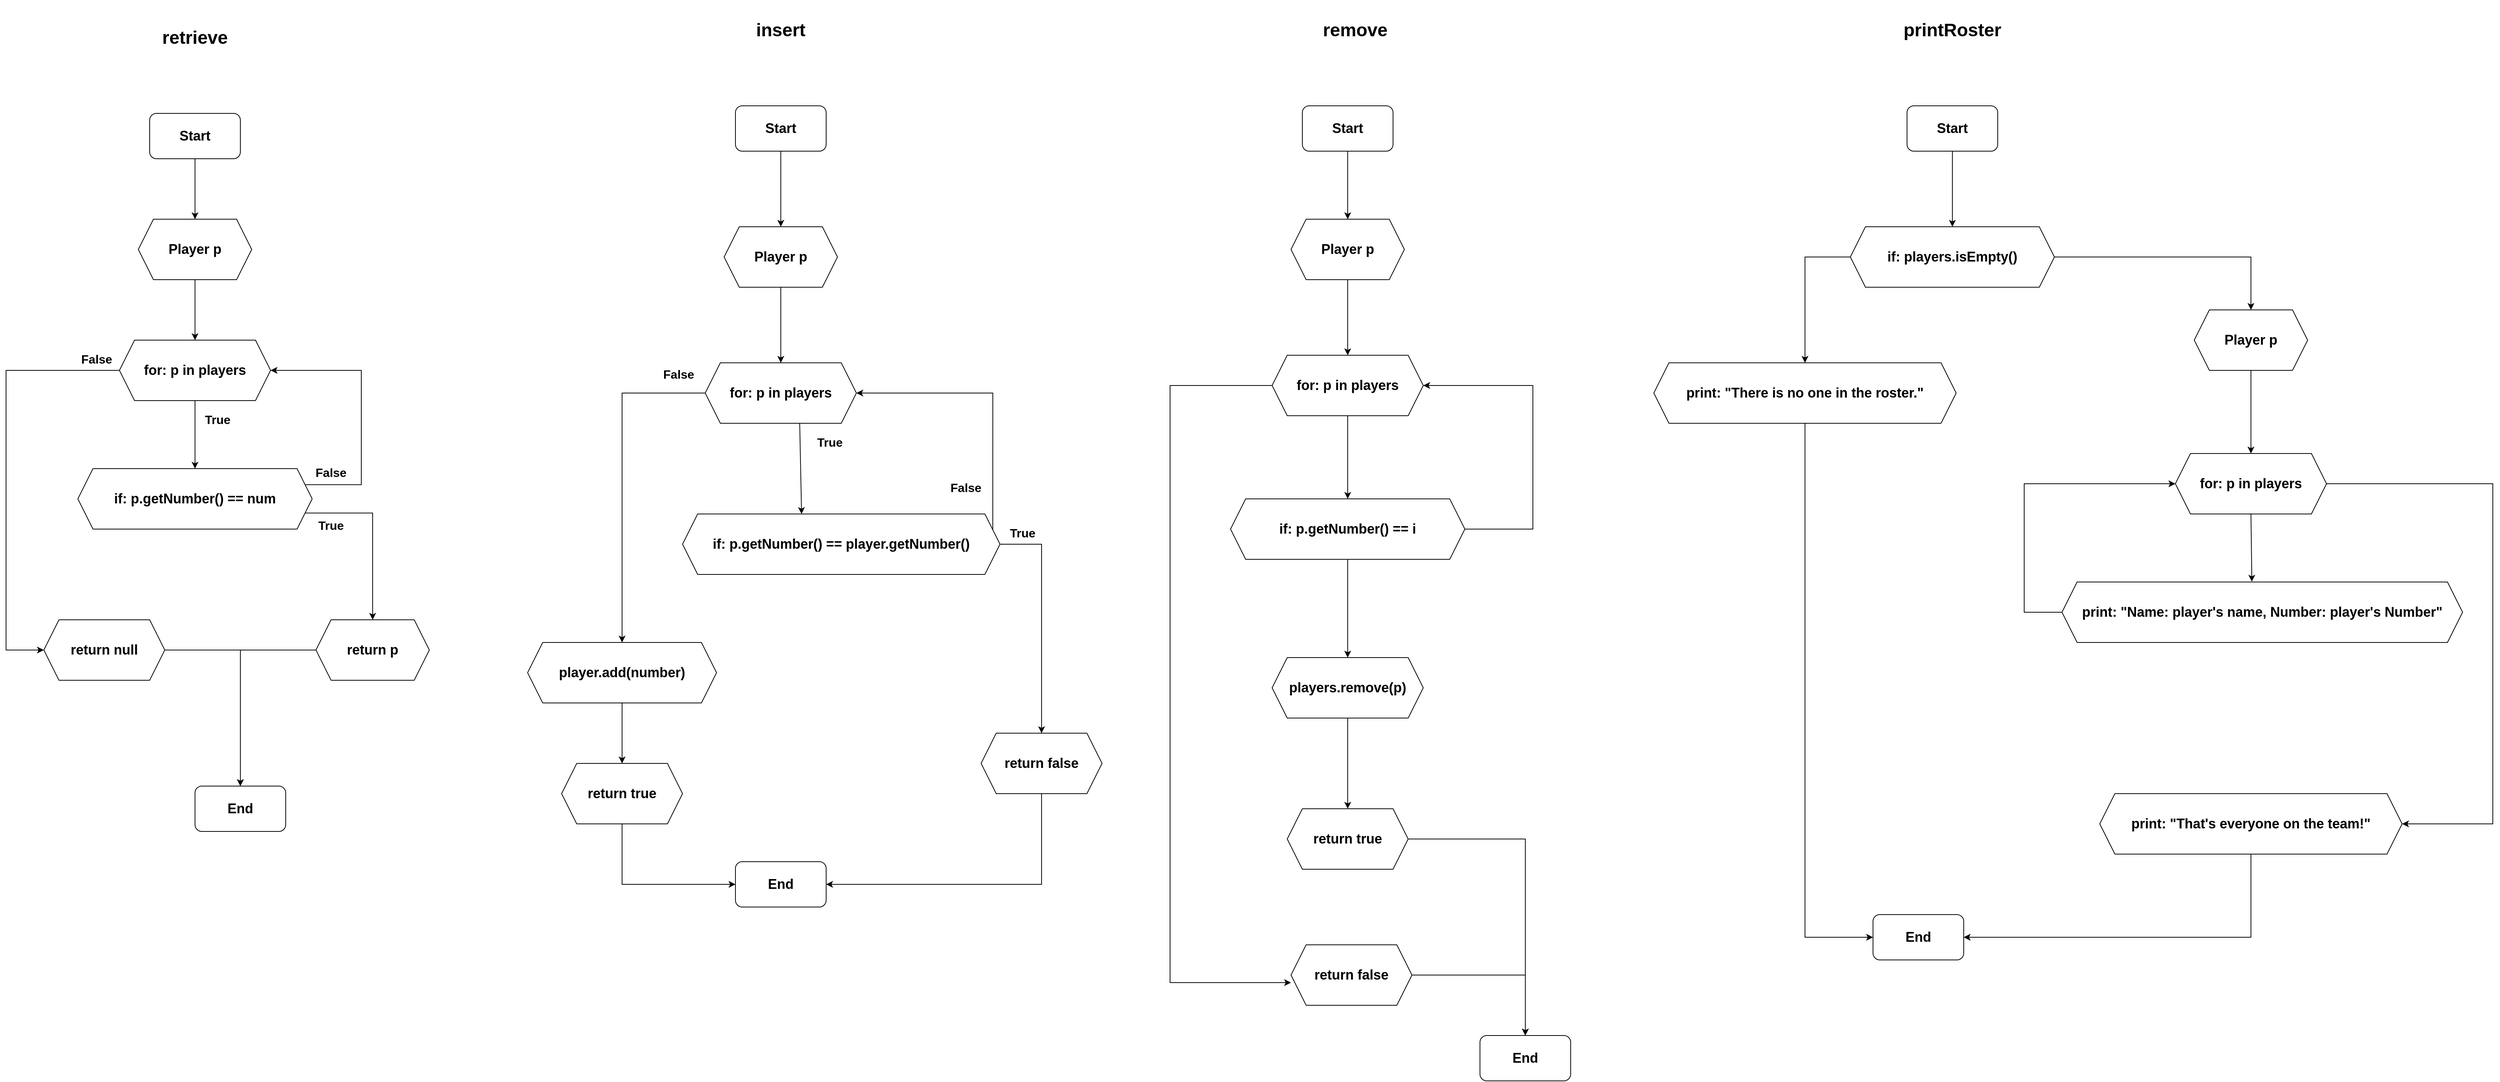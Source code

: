 <mxfile version="21.7.4" type="github">
  <diagram name="Page-1" id="ZJZ87vrSUxxcuNjcAp2-">
    <mxGraphModel dx="722" dy="1012" grid="1" gridSize="10" guides="1" tooltips="1" connect="1" arrows="1" fold="1" page="1" pageScale="1" pageWidth="4681" pageHeight="3300" math="0" shadow="0">
      <root>
        <mxCell id="0" />
        <mxCell id="1" parent="0" />
        <mxCell id="Dv2LgEM-CEuejBKIzicq-10" style="rounded=0;orthogonalLoop=1;jettySize=auto;html=1;exitX=0.5;exitY=1;exitDx=0;exitDy=0;" parent="1" source="Dv2LgEM-CEuejBKIzicq-1" target="Dv2LgEM-CEuejBKIzicq-4" edge="1">
          <mxGeometry relative="1" as="geometry" />
        </mxCell>
        <mxCell id="Dv2LgEM-CEuejBKIzicq-1" value="&lt;font style=&quot;font-size: 18px;&quot;&gt;&lt;b&gt;Start&lt;/b&gt;&lt;/font&gt;" style="rounded=1;whiteSpace=wrap;html=1;" parent="1" vertex="1">
          <mxGeometry x="260" y="210" width="120" height="60" as="geometry" />
        </mxCell>
        <mxCell id="Dv2LgEM-CEuejBKIzicq-2" value="&lt;font style=&quot;font-size: 24px;&quot;&gt;&lt;b&gt;retrieve&lt;/b&gt;&lt;/font&gt;" style="text;strokeColor=none;align=center;fillColor=none;html=1;verticalAlign=middle;whiteSpace=wrap;rounded=0;" parent="1" vertex="1">
          <mxGeometry x="245" y="70" width="150" height="80" as="geometry" />
        </mxCell>
        <mxCell id="Dv2LgEM-CEuejBKIzicq-3" value="&lt;span style=&quot;font-size: 18px;&quot;&gt;&lt;b&gt;End&lt;/b&gt;&lt;/span&gt;" style="rounded=1;whiteSpace=wrap;html=1;" parent="1" vertex="1">
          <mxGeometry x="320" y="1100" width="120" height="60" as="geometry" />
        </mxCell>
        <mxCell id="Dv2LgEM-CEuejBKIzicq-11" style="rounded=0;orthogonalLoop=1;jettySize=auto;html=1;exitX=0.5;exitY=1;exitDx=0;exitDy=0;" parent="1" source="Dv2LgEM-CEuejBKIzicq-4" target="Dv2LgEM-CEuejBKIzicq-5" edge="1">
          <mxGeometry relative="1" as="geometry" />
        </mxCell>
        <mxCell id="Dv2LgEM-CEuejBKIzicq-4" value="&lt;font style=&quot;font-size: 18px;&quot;&gt;&lt;b&gt;Player p&lt;/b&gt;&lt;/font&gt;" style="shape=hexagon;perimeter=hexagonPerimeter2;whiteSpace=wrap;html=1;fixedSize=1;" parent="1" vertex="1">
          <mxGeometry x="245" y="350" width="150" height="80" as="geometry" />
        </mxCell>
        <mxCell id="Dv2LgEM-CEuejBKIzicq-12" style="rounded=0;orthogonalLoop=1;jettySize=auto;html=1;exitX=0.5;exitY=1;exitDx=0;exitDy=0;edgeStyle=orthogonalEdgeStyle;" parent="1" source="Dv2LgEM-CEuejBKIzicq-5" target="Dv2LgEM-CEuejBKIzicq-6" edge="1">
          <mxGeometry relative="1" as="geometry" />
        </mxCell>
        <mxCell id="Dv2LgEM-CEuejBKIzicq-18" style="edgeStyle=orthogonalEdgeStyle;shape=connector;rounded=0;orthogonalLoop=1;jettySize=auto;html=1;exitX=0;exitY=0.5;exitDx=0;exitDy=0;entryX=0;entryY=0.5;entryDx=0;entryDy=0;labelBackgroundColor=default;strokeColor=default;fontFamily=Helvetica;fontSize=11;fontColor=default;endArrow=classic;" parent="1" source="Dv2LgEM-CEuejBKIzicq-5" target="Dv2LgEM-CEuejBKIzicq-9" edge="1">
          <mxGeometry relative="1" as="geometry">
            <Array as="points">
              <mxPoint x="70" y="550" />
              <mxPoint x="70" y="920" />
            </Array>
          </mxGeometry>
        </mxCell>
        <mxCell id="Dv2LgEM-CEuejBKIzicq-5" value="&lt;span style=&quot;font-size: 18px;&quot;&gt;&lt;b&gt;for: p in players&lt;/b&gt;&lt;/span&gt;" style="shape=hexagon;perimeter=hexagonPerimeter2;whiteSpace=wrap;html=1;fixedSize=1;" parent="1" vertex="1">
          <mxGeometry x="220" y="510" width="200" height="80" as="geometry" />
        </mxCell>
        <mxCell id="Dv2LgEM-CEuejBKIzicq-13" style="edgeStyle=orthogonalEdgeStyle;shape=connector;rounded=0;orthogonalLoop=1;jettySize=auto;html=1;exitX=1;exitY=0.75;exitDx=0;exitDy=0;entryX=0.5;entryY=0;entryDx=0;entryDy=0;labelBackgroundColor=default;strokeColor=default;fontFamily=Helvetica;fontSize=11;fontColor=default;endArrow=classic;" parent="1" source="Dv2LgEM-CEuejBKIzicq-6" target="Dv2LgEM-CEuejBKIzicq-8" edge="1">
          <mxGeometry relative="1" as="geometry" />
        </mxCell>
        <mxCell id="Dv2LgEM-CEuejBKIzicq-16" style="edgeStyle=orthogonalEdgeStyle;shape=connector;rounded=0;orthogonalLoop=1;jettySize=auto;html=1;exitX=1;exitY=0.25;exitDx=0;exitDy=0;entryX=1;entryY=0.5;entryDx=0;entryDy=0;labelBackgroundColor=default;strokeColor=default;fontFamily=Helvetica;fontSize=11;fontColor=default;endArrow=classic;" parent="1" source="Dv2LgEM-CEuejBKIzicq-6" target="Dv2LgEM-CEuejBKIzicq-5" edge="1">
          <mxGeometry relative="1" as="geometry">
            <Array as="points">
              <mxPoint x="540" y="701" />
              <mxPoint x="540" y="550" />
            </Array>
          </mxGeometry>
        </mxCell>
        <mxCell id="Dv2LgEM-CEuejBKIzicq-6" value="&lt;span style=&quot;font-size: 18px;&quot;&gt;&lt;b&gt;if: p.getNumber() == num&lt;/b&gt;&lt;/span&gt;" style="shape=hexagon;perimeter=hexagonPerimeter2;whiteSpace=wrap;html=1;fixedSize=1;" parent="1" vertex="1">
          <mxGeometry x="165" y="680" width="310" height="80" as="geometry" />
        </mxCell>
        <mxCell id="Dv2LgEM-CEuejBKIzicq-20" style="edgeStyle=orthogonalEdgeStyle;shape=connector;rounded=0;orthogonalLoop=1;jettySize=auto;html=1;exitX=0;exitY=0.5;exitDx=0;exitDy=0;entryX=0.5;entryY=0;entryDx=0;entryDy=0;labelBackgroundColor=default;strokeColor=default;fontFamily=Helvetica;fontSize=11;fontColor=default;endArrow=classic;" parent="1" source="Dv2LgEM-CEuejBKIzicq-8" target="Dv2LgEM-CEuejBKIzicq-3" edge="1">
          <mxGeometry relative="1" as="geometry" />
        </mxCell>
        <mxCell id="Dv2LgEM-CEuejBKIzicq-8" value="&lt;span style=&quot;font-size: 18px;&quot;&gt;&lt;b&gt;return p&lt;/b&gt;&lt;/span&gt;" style="shape=hexagon;perimeter=hexagonPerimeter2;whiteSpace=wrap;html=1;fixedSize=1;" parent="1" vertex="1">
          <mxGeometry x="480" y="880" width="150" height="80" as="geometry" />
        </mxCell>
        <mxCell id="Dv2LgEM-CEuejBKIzicq-19" style="edgeStyle=orthogonalEdgeStyle;shape=connector;rounded=0;orthogonalLoop=1;jettySize=auto;html=1;exitX=1;exitY=0.5;exitDx=0;exitDy=0;labelBackgroundColor=default;strokeColor=default;fontFamily=Helvetica;fontSize=11;fontColor=default;endArrow=classic;" parent="1" source="Dv2LgEM-CEuejBKIzicq-9" target="Dv2LgEM-CEuejBKIzicq-3" edge="1">
          <mxGeometry relative="1" as="geometry" />
        </mxCell>
        <mxCell id="Dv2LgEM-CEuejBKIzicq-9" value="&lt;span style=&quot;font-size: 18px;&quot;&gt;&lt;b&gt;return null&lt;/b&gt;&lt;/span&gt;" style="shape=hexagon;perimeter=hexagonPerimeter2;whiteSpace=wrap;html=1;fixedSize=1;" parent="1" vertex="1">
          <mxGeometry x="120" y="880" width="160" height="80" as="geometry" />
        </mxCell>
        <mxCell id="Dv2LgEM-CEuejBKIzicq-21" value="&lt;font size=&quot;1&quot; style=&quot;&quot;&gt;&lt;b style=&quot;font-size: 16px;&quot;&gt;True&lt;/b&gt;&lt;/font&gt;" style="text;strokeColor=none;align=center;fillColor=none;html=1;verticalAlign=middle;whiteSpace=wrap;rounded=0;fontSize=11;fontFamily=Helvetica;fontColor=default;" parent="1" vertex="1">
          <mxGeometry x="320" y="600" width="60" height="30" as="geometry" />
        </mxCell>
        <mxCell id="Dv2LgEM-CEuejBKIzicq-22" value="&lt;font size=&quot;1&quot; style=&quot;&quot;&gt;&lt;b style=&quot;font-size: 16px;&quot;&gt;True&lt;/b&gt;&lt;/font&gt;" style="text;strokeColor=none;align=center;fillColor=none;html=1;verticalAlign=middle;whiteSpace=wrap;rounded=0;fontSize=11;fontFamily=Helvetica;fontColor=default;" parent="1" vertex="1">
          <mxGeometry x="470" y="740" width="60" height="30" as="geometry" />
        </mxCell>
        <mxCell id="Dv2LgEM-CEuejBKIzicq-23" value="&lt;font style=&quot;font-size: 16px;&quot;&gt;&lt;b&gt;False&lt;/b&gt;&lt;/font&gt;" style="text;strokeColor=none;align=center;fillColor=none;html=1;verticalAlign=middle;whiteSpace=wrap;rounded=0;fontSize=11;fontFamily=Helvetica;fontColor=default;" parent="1" vertex="1">
          <mxGeometry x="470" y="670" width="60" height="30" as="geometry" />
        </mxCell>
        <mxCell id="Dv2LgEM-CEuejBKIzicq-24" value="&lt;font style=&quot;font-size: 16px;&quot;&gt;&lt;b&gt;False&lt;/b&gt;&lt;/font&gt;" style="text;strokeColor=none;align=center;fillColor=none;html=1;verticalAlign=middle;whiteSpace=wrap;rounded=0;fontSize=11;fontFamily=Helvetica;fontColor=default;" parent="1" vertex="1">
          <mxGeometry x="160" y="520" width="60" height="30" as="geometry" />
        </mxCell>
        <mxCell id="Dv2LgEM-CEuejBKIzicq-25" value="&lt;span style=&quot;font-size: 24px;&quot;&gt;&lt;b&gt;insert&lt;/b&gt;&lt;/span&gt;" style="text;strokeColor=none;align=center;fillColor=none;html=1;verticalAlign=middle;whiteSpace=wrap;rounded=0;" parent="1" vertex="1">
          <mxGeometry x="1020" y="60" width="150" height="80" as="geometry" />
        </mxCell>
        <mxCell id="Dv2LgEM-CEuejBKIzicq-48" style="edgeStyle=orthogonalEdgeStyle;shape=connector;rounded=0;orthogonalLoop=1;jettySize=auto;html=1;exitX=0.5;exitY=1;exitDx=0;exitDy=0;entryX=0.5;entryY=0;entryDx=0;entryDy=0;labelBackgroundColor=default;strokeColor=default;fontFamily=Helvetica;fontSize=11;fontColor=default;endArrow=classic;" parent="1" source="Dv2LgEM-CEuejBKIzicq-26" target="Dv2LgEM-CEuejBKIzicq-28" edge="1">
          <mxGeometry relative="1" as="geometry" />
        </mxCell>
        <mxCell id="Dv2LgEM-CEuejBKIzicq-26" value="&lt;font style=&quot;font-size: 18px;&quot;&gt;&lt;b&gt;Start&lt;/b&gt;&lt;/font&gt;" style="rounded=1;whiteSpace=wrap;html=1;" parent="1" vertex="1">
          <mxGeometry x="1035" y="200" width="120" height="60" as="geometry" />
        </mxCell>
        <mxCell id="Dv2LgEM-CEuejBKIzicq-27" value="&lt;span style=&quot;font-size: 18px;&quot;&gt;&lt;b&gt;End&lt;/b&gt;&lt;/span&gt;" style="rounded=1;whiteSpace=wrap;html=1;" parent="1" vertex="1">
          <mxGeometry x="1035" y="1200" width="120" height="60" as="geometry" />
        </mxCell>
        <mxCell id="Dv2LgEM-CEuejBKIzicq-49" style="edgeStyle=orthogonalEdgeStyle;shape=connector;rounded=0;orthogonalLoop=1;jettySize=auto;html=1;exitX=0.5;exitY=1;exitDx=0;exitDy=0;entryX=0.5;entryY=0;entryDx=0;entryDy=0;labelBackgroundColor=default;strokeColor=default;fontFamily=Helvetica;fontSize=11;fontColor=default;endArrow=classic;" parent="1" source="Dv2LgEM-CEuejBKIzicq-28" target="Dv2LgEM-CEuejBKIzicq-29" edge="1">
          <mxGeometry relative="1" as="geometry" />
        </mxCell>
        <mxCell id="Dv2LgEM-CEuejBKIzicq-28" value="&lt;font style=&quot;font-size: 18px;&quot;&gt;&lt;b&gt;Player p&lt;/b&gt;&lt;/font&gt;" style="shape=hexagon;perimeter=hexagonPerimeter2;whiteSpace=wrap;html=1;fixedSize=1;" parent="1" vertex="1">
          <mxGeometry x="1020" y="360" width="150" height="80" as="geometry" />
        </mxCell>
        <mxCell id="Dv2LgEM-CEuejBKIzicq-43" style="edgeStyle=orthogonalEdgeStyle;shape=connector;rounded=0;orthogonalLoop=1;jettySize=auto;html=1;exitX=0;exitY=0.5;exitDx=0;exitDy=0;entryX=0.5;entryY=0;entryDx=0;entryDy=0;labelBackgroundColor=default;strokeColor=default;fontFamily=Helvetica;fontSize=11;fontColor=default;endArrow=classic;" parent="1" source="Dv2LgEM-CEuejBKIzicq-29" target="Dv2LgEM-CEuejBKIzicq-41" edge="1">
          <mxGeometry relative="1" as="geometry" />
        </mxCell>
        <mxCell id="Dv2LgEM-CEuejBKIzicq-47" style="shape=connector;rounded=0;orthogonalLoop=1;jettySize=auto;html=1;exitX=0.625;exitY=1;exitDx=0;exitDy=0;labelBackgroundColor=default;strokeColor=default;fontFamily=Helvetica;fontSize=11;fontColor=default;endArrow=classic;entryX=0.375;entryY=0;entryDx=0;entryDy=0;" parent="1" source="Dv2LgEM-CEuejBKIzicq-29" target="Dv2LgEM-CEuejBKIzicq-30" edge="1">
          <mxGeometry relative="1" as="geometry" />
        </mxCell>
        <mxCell id="Dv2LgEM-CEuejBKIzicq-29" value="&lt;span style=&quot;font-size: 18px;&quot;&gt;&lt;b&gt;for: p in players&lt;/b&gt;&lt;/span&gt;" style="shape=hexagon;perimeter=hexagonPerimeter2;whiteSpace=wrap;html=1;fixedSize=1;" parent="1" vertex="1">
          <mxGeometry x="995" y="540" width="200" height="80" as="geometry" />
        </mxCell>
        <mxCell id="Dv2LgEM-CEuejBKIzicq-38" style="edgeStyle=orthogonalEdgeStyle;shape=connector;rounded=0;orthogonalLoop=1;jettySize=auto;html=1;exitX=1;exitY=0.25;exitDx=0;exitDy=0;entryX=1;entryY=0.5;entryDx=0;entryDy=0;labelBackgroundColor=default;strokeColor=default;fontFamily=Helvetica;fontSize=11;fontColor=default;endArrow=classic;" parent="1" source="Dv2LgEM-CEuejBKIzicq-30" target="Dv2LgEM-CEuejBKIzicq-29" edge="1">
          <mxGeometry relative="1" as="geometry" />
        </mxCell>
        <mxCell id="Dv2LgEM-CEuejBKIzicq-39" style="edgeStyle=orthogonalEdgeStyle;shape=connector;rounded=0;orthogonalLoop=1;jettySize=auto;html=1;exitX=1;exitY=0.5;exitDx=0;exitDy=0;labelBackgroundColor=default;strokeColor=default;fontFamily=Helvetica;fontSize=11;fontColor=default;endArrow=classic;" parent="1" source="Dv2LgEM-CEuejBKIzicq-30" target="Dv2LgEM-CEuejBKIzicq-31" edge="1">
          <mxGeometry relative="1" as="geometry" />
        </mxCell>
        <mxCell id="Dv2LgEM-CEuejBKIzicq-30" value="&lt;span style=&quot;font-size: 18px;&quot;&gt;&lt;b&gt;if: p.getNumber() == player.getNumber()&lt;/b&gt;&lt;/span&gt;" style="shape=hexagon;perimeter=hexagonPerimeter2;whiteSpace=wrap;html=1;fixedSize=1;" parent="1" vertex="1">
          <mxGeometry x="965" y="740" width="420" height="80" as="geometry" />
        </mxCell>
        <mxCell id="Dv2LgEM-CEuejBKIzicq-40" style="edgeStyle=orthogonalEdgeStyle;shape=connector;rounded=0;orthogonalLoop=1;jettySize=auto;html=1;exitX=0.5;exitY=1;exitDx=0;exitDy=0;entryX=1;entryY=0.5;entryDx=0;entryDy=0;labelBackgroundColor=default;strokeColor=default;fontFamily=Helvetica;fontSize=11;fontColor=default;endArrow=classic;" parent="1" source="Dv2LgEM-CEuejBKIzicq-31" target="Dv2LgEM-CEuejBKIzicq-27" edge="1">
          <mxGeometry relative="1" as="geometry" />
        </mxCell>
        <mxCell id="Dv2LgEM-CEuejBKIzicq-31" value="&lt;span style=&quot;font-size: 18px;&quot;&gt;&lt;b&gt;return false&lt;/b&gt;&lt;/span&gt;" style="shape=hexagon;perimeter=hexagonPerimeter2;whiteSpace=wrap;html=1;fixedSize=1;" parent="1" vertex="1">
          <mxGeometry x="1360" y="1030" width="160" height="80" as="geometry" />
        </mxCell>
        <mxCell id="Dv2LgEM-CEuejBKIzicq-44" style="edgeStyle=orthogonalEdgeStyle;shape=connector;rounded=0;orthogonalLoop=1;jettySize=auto;html=1;exitX=0.5;exitY=1;exitDx=0;exitDy=0;labelBackgroundColor=default;strokeColor=default;fontFamily=Helvetica;fontSize=11;fontColor=default;endArrow=classic;" parent="1" source="Dv2LgEM-CEuejBKIzicq-41" target="Dv2LgEM-CEuejBKIzicq-42" edge="1">
          <mxGeometry relative="1" as="geometry" />
        </mxCell>
        <mxCell id="Dv2LgEM-CEuejBKIzicq-41" value="&lt;span style=&quot;font-size: 18px;&quot;&gt;&lt;b&gt;player.add(number)&lt;/b&gt;&lt;/span&gt;" style="shape=hexagon;perimeter=hexagonPerimeter2;whiteSpace=wrap;html=1;fixedSize=1;" parent="1" vertex="1">
          <mxGeometry x="760" y="910" width="250" height="80" as="geometry" />
        </mxCell>
        <mxCell id="Dv2LgEM-CEuejBKIzicq-45" style="edgeStyle=orthogonalEdgeStyle;shape=connector;rounded=0;orthogonalLoop=1;jettySize=auto;html=1;exitX=0.5;exitY=1;exitDx=0;exitDy=0;entryX=0;entryY=0.5;entryDx=0;entryDy=0;labelBackgroundColor=default;strokeColor=default;fontFamily=Helvetica;fontSize=11;fontColor=default;endArrow=classic;" parent="1" source="Dv2LgEM-CEuejBKIzicq-42" target="Dv2LgEM-CEuejBKIzicq-27" edge="1">
          <mxGeometry relative="1" as="geometry" />
        </mxCell>
        <mxCell id="Dv2LgEM-CEuejBKIzicq-42" value="&lt;span style=&quot;font-size: 18px;&quot;&gt;&lt;b&gt;return true&lt;/b&gt;&lt;/span&gt;" style="shape=hexagon;perimeter=hexagonPerimeter2;whiteSpace=wrap;html=1;fixedSize=1;" parent="1" vertex="1">
          <mxGeometry x="805" y="1070" width="160" height="80" as="geometry" />
        </mxCell>
        <mxCell id="Dv2LgEM-CEuejBKIzicq-50" value="&lt;font style=&quot;font-size: 16px;&quot;&gt;&lt;b&gt;False&lt;/b&gt;&lt;/font&gt;" style="text;strokeColor=none;align=center;fillColor=none;html=1;verticalAlign=middle;whiteSpace=wrap;rounded=0;fontSize=11;fontFamily=Helvetica;fontColor=default;" parent="1" vertex="1">
          <mxGeometry x="1310" y="690" width="60" height="30" as="geometry" />
        </mxCell>
        <mxCell id="Dv2LgEM-CEuejBKIzicq-51" value="&lt;font style=&quot;font-size: 16px;&quot;&gt;&lt;b&gt;False&lt;/b&gt;&lt;/font&gt;" style="text;strokeColor=none;align=center;fillColor=none;html=1;verticalAlign=middle;whiteSpace=wrap;rounded=0;fontSize=11;fontFamily=Helvetica;fontColor=default;" parent="1" vertex="1">
          <mxGeometry x="930" y="540" width="60" height="30" as="geometry" />
        </mxCell>
        <mxCell id="Dv2LgEM-CEuejBKIzicq-52" value="&lt;font size=&quot;1&quot; style=&quot;&quot;&gt;&lt;b style=&quot;font-size: 16px;&quot;&gt;True&lt;/b&gt;&lt;/font&gt;" style="text;strokeColor=none;align=center;fillColor=none;html=1;verticalAlign=middle;whiteSpace=wrap;rounded=0;fontSize=11;fontFamily=Helvetica;fontColor=default;" parent="1" vertex="1">
          <mxGeometry x="1130" y="630" width="60" height="30" as="geometry" />
        </mxCell>
        <mxCell id="Dv2LgEM-CEuejBKIzicq-53" value="&lt;font size=&quot;1&quot; style=&quot;&quot;&gt;&lt;b style=&quot;font-size: 16px;&quot;&gt;True&lt;/b&gt;&lt;/font&gt;" style="text;strokeColor=none;align=center;fillColor=none;html=1;verticalAlign=middle;whiteSpace=wrap;rounded=0;fontSize=11;fontFamily=Helvetica;fontColor=default;" parent="1" vertex="1">
          <mxGeometry x="1385" y="750" width="60" height="30" as="geometry" />
        </mxCell>
        <mxCell id="AVZAoc2EcmSfYqdWSh-7-1" value="&lt;span style=&quot;font-size: 24px;&quot;&gt;&lt;b&gt;remove&lt;/b&gt;&lt;/span&gt;" style="text;strokeColor=none;align=center;fillColor=none;html=1;verticalAlign=middle;whiteSpace=wrap;rounded=0;" vertex="1" parent="1">
          <mxGeometry x="1780" y="60" width="150" height="80" as="geometry" />
        </mxCell>
        <mxCell id="AVZAoc2EcmSfYqdWSh-7-12" style="edgeStyle=none;shape=connector;rounded=0;orthogonalLoop=1;jettySize=auto;html=1;exitX=0.5;exitY=1;exitDx=0;exitDy=0;labelBackgroundColor=default;strokeColor=default;fontFamily=Helvetica;fontSize=11;fontColor=default;endArrow=classic;" edge="1" parent="1" source="AVZAoc2EcmSfYqdWSh-7-2" target="AVZAoc2EcmSfYqdWSh-7-3">
          <mxGeometry relative="1" as="geometry" />
        </mxCell>
        <mxCell id="AVZAoc2EcmSfYqdWSh-7-2" value="&lt;font style=&quot;font-size: 18px;&quot;&gt;&lt;b&gt;Start&lt;/b&gt;&lt;/font&gt;" style="rounded=1;whiteSpace=wrap;html=1;" vertex="1" parent="1">
          <mxGeometry x="1785" y="200" width="120" height="60" as="geometry" />
        </mxCell>
        <mxCell id="AVZAoc2EcmSfYqdWSh-7-11" style="edgeStyle=none;shape=connector;rounded=0;orthogonalLoop=1;jettySize=auto;html=1;exitX=0.5;exitY=1;exitDx=0;exitDy=0;labelBackgroundColor=default;strokeColor=default;fontFamily=Helvetica;fontSize=11;fontColor=default;endArrow=classic;" edge="1" parent="1" source="AVZAoc2EcmSfYqdWSh-7-3" target="AVZAoc2EcmSfYqdWSh-7-4">
          <mxGeometry relative="1" as="geometry" />
        </mxCell>
        <mxCell id="AVZAoc2EcmSfYqdWSh-7-3" value="&lt;font style=&quot;font-size: 18px;&quot;&gt;&lt;b&gt;Player p&lt;/b&gt;&lt;/font&gt;" style="shape=hexagon;perimeter=hexagonPerimeter2;whiteSpace=wrap;html=1;fixedSize=1;" vertex="1" parent="1">
          <mxGeometry x="1770" y="350" width="150" height="80" as="geometry" />
        </mxCell>
        <mxCell id="AVZAoc2EcmSfYqdWSh-7-10" style="edgeStyle=none;shape=connector;rounded=0;orthogonalLoop=1;jettySize=auto;html=1;exitX=0.5;exitY=1;exitDx=0;exitDy=0;entryX=0.5;entryY=0;entryDx=0;entryDy=0;labelBackgroundColor=default;strokeColor=default;fontFamily=Helvetica;fontSize=11;fontColor=default;endArrow=classic;" edge="1" parent="1" source="AVZAoc2EcmSfYqdWSh-7-4" target="AVZAoc2EcmSfYqdWSh-7-5">
          <mxGeometry relative="1" as="geometry" />
        </mxCell>
        <mxCell id="AVZAoc2EcmSfYqdWSh-7-17" style="edgeStyle=orthogonalEdgeStyle;shape=connector;rounded=0;orthogonalLoop=1;jettySize=auto;html=1;exitX=0;exitY=0.5;exitDx=0;exitDy=0;entryX=0;entryY=0.625;entryDx=0;entryDy=0;entryPerimeter=0;labelBackgroundColor=default;strokeColor=default;fontFamily=Helvetica;fontSize=11;fontColor=default;endArrow=classic;" edge="1" parent="1" source="AVZAoc2EcmSfYqdWSh-7-4" target="AVZAoc2EcmSfYqdWSh-7-16">
          <mxGeometry relative="1" as="geometry">
            <Array as="points">
              <mxPoint x="1610" y="570" />
              <mxPoint x="1610" y="1360" />
            </Array>
          </mxGeometry>
        </mxCell>
        <mxCell id="AVZAoc2EcmSfYqdWSh-7-4" value="&lt;span style=&quot;font-size: 18px;&quot;&gt;&lt;b&gt;for: p in players&lt;/b&gt;&lt;/span&gt;" style="shape=hexagon;perimeter=hexagonPerimeter2;whiteSpace=wrap;html=1;fixedSize=1;" vertex="1" parent="1">
          <mxGeometry x="1745" y="530" width="200" height="80" as="geometry" />
        </mxCell>
        <mxCell id="AVZAoc2EcmSfYqdWSh-7-7" style="rounded=0;orthogonalLoop=1;jettySize=auto;html=1;exitX=0.5;exitY=1;exitDx=0;exitDy=0;" edge="1" parent="1" source="AVZAoc2EcmSfYqdWSh-7-5" target="AVZAoc2EcmSfYqdWSh-7-6">
          <mxGeometry relative="1" as="geometry" />
        </mxCell>
        <mxCell id="AVZAoc2EcmSfYqdWSh-7-15" style="edgeStyle=orthogonalEdgeStyle;shape=connector;rounded=0;orthogonalLoop=1;jettySize=auto;html=1;exitX=1;exitY=0.5;exitDx=0;exitDy=0;entryX=1;entryY=0.5;entryDx=0;entryDy=0;labelBackgroundColor=default;strokeColor=default;fontFamily=Helvetica;fontSize=11;fontColor=default;endArrow=classic;" edge="1" parent="1" source="AVZAoc2EcmSfYqdWSh-7-5" target="AVZAoc2EcmSfYqdWSh-7-4">
          <mxGeometry relative="1" as="geometry">
            <Array as="points">
              <mxPoint x="2090" y="760" />
              <mxPoint x="2090" y="570" />
            </Array>
          </mxGeometry>
        </mxCell>
        <mxCell id="AVZAoc2EcmSfYqdWSh-7-5" value="&lt;span style=&quot;font-size: 18px;&quot;&gt;&lt;b&gt;if: p.getNumber() == i&lt;/b&gt;&lt;/span&gt;" style="shape=hexagon;perimeter=hexagonPerimeter2;whiteSpace=wrap;html=1;fixedSize=1;" vertex="1" parent="1">
          <mxGeometry x="1690" y="720" width="310" height="80" as="geometry" />
        </mxCell>
        <mxCell id="AVZAoc2EcmSfYqdWSh-7-9" style="rounded=0;orthogonalLoop=1;jettySize=auto;html=1;exitX=0.5;exitY=1;exitDx=0;exitDy=0;" edge="1" parent="1" source="AVZAoc2EcmSfYqdWSh-7-6" target="AVZAoc2EcmSfYqdWSh-7-8">
          <mxGeometry relative="1" as="geometry" />
        </mxCell>
        <mxCell id="AVZAoc2EcmSfYqdWSh-7-6" value="&lt;span style=&quot;font-size: 18px;&quot;&gt;&lt;b&gt;players.remove(p)&lt;/b&gt;&lt;/span&gt;" style="shape=hexagon;perimeter=hexagonPerimeter2;whiteSpace=wrap;html=1;fixedSize=1;" vertex="1" parent="1">
          <mxGeometry x="1745" y="930" width="200" height="80" as="geometry" />
        </mxCell>
        <mxCell id="AVZAoc2EcmSfYqdWSh-7-20" style="edgeStyle=orthogonalEdgeStyle;shape=connector;rounded=0;orthogonalLoop=1;jettySize=auto;html=1;exitX=1;exitY=0.5;exitDx=0;exitDy=0;entryX=0.5;entryY=0;entryDx=0;entryDy=0;labelBackgroundColor=default;strokeColor=default;fontFamily=Helvetica;fontSize=11;fontColor=default;endArrow=classic;" edge="1" parent="1" source="AVZAoc2EcmSfYqdWSh-7-8" target="AVZAoc2EcmSfYqdWSh-7-18">
          <mxGeometry relative="1" as="geometry" />
        </mxCell>
        <mxCell id="AVZAoc2EcmSfYqdWSh-7-8" value="&lt;span style=&quot;font-size: 18px;&quot;&gt;&lt;b&gt;return true&lt;/b&gt;&lt;/span&gt;" style="shape=hexagon;perimeter=hexagonPerimeter2;whiteSpace=wrap;html=1;fixedSize=1;" vertex="1" parent="1">
          <mxGeometry x="1765" y="1130" width="160" height="80" as="geometry" />
        </mxCell>
        <mxCell id="AVZAoc2EcmSfYqdWSh-7-19" style="edgeStyle=orthogonalEdgeStyle;shape=connector;rounded=0;orthogonalLoop=1;jettySize=auto;html=1;exitX=1;exitY=0.5;exitDx=0;exitDy=0;entryX=0.5;entryY=0;entryDx=0;entryDy=0;labelBackgroundColor=default;strokeColor=default;fontFamily=Helvetica;fontSize=11;fontColor=default;endArrow=classic;" edge="1" parent="1" source="AVZAoc2EcmSfYqdWSh-7-16" target="AVZAoc2EcmSfYqdWSh-7-18">
          <mxGeometry relative="1" as="geometry" />
        </mxCell>
        <mxCell id="AVZAoc2EcmSfYqdWSh-7-16" value="&lt;span style=&quot;font-size: 18px;&quot;&gt;&lt;b&gt;return false&lt;/b&gt;&lt;/span&gt;" style="shape=hexagon;perimeter=hexagonPerimeter2;whiteSpace=wrap;html=1;fixedSize=1;" vertex="1" parent="1">
          <mxGeometry x="1770" y="1310" width="160" height="80" as="geometry" />
        </mxCell>
        <mxCell id="AVZAoc2EcmSfYqdWSh-7-18" value="&lt;span style=&quot;font-size: 18px;&quot;&gt;&lt;b&gt;End&lt;/b&gt;&lt;/span&gt;" style="rounded=1;whiteSpace=wrap;html=1;" vertex="1" parent="1">
          <mxGeometry x="2020" y="1430" width="120" height="60" as="geometry" />
        </mxCell>
        <mxCell id="AVZAoc2EcmSfYqdWSh-7-21" value="&lt;span style=&quot;font-size: 24px;&quot;&gt;&lt;b&gt;printRoster&lt;/b&gt;&lt;/span&gt;" style="text;strokeColor=none;align=center;fillColor=none;html=1;verticalAlign=middle;whiteSpace=wrap;rounded=0;" vertex="1" parent="1">
          <mxGeometry x="2570" y="60" width="150" height="80" as="geometry" />
        </mxCell>
        <mxCell id="AVZAoc2EcmSfYqdWSh-7-31" style="edgeStyle=orthogonalEdgeStyle;shape=connector;rounded=0;orthogonalLoop=1;jettySize=auto;html=1;exitX=0;exitY=0.5;exitDx=0;exitDy=0;entryX=0.5;entryY=0;entryDx=0;entryDy=0;labelBackgroundColor=default;strokeColor=default;fontFamily=Helvetica;fontSize=11;fontColor=default;endArrow=classic;" edge="1" parent="1" source="AVZAoc2EcmSfYqdWSh-7-22" target="AVZAoc2EcmSfYqdWSh-7-24">
          <mxGeometry relative="1" as="geometry" />
        </mxCell>
        <mxCell id="AVZAoc2EcmSfYqdWSh-7-32" style="edgeStyle=orthogonalEdgeStyle;shape=connector;rounded=0;orthogonalLoop=1;jettySize=auto;html=1;exitX=1;exitY=0.5;exitDx=0;exitDy=0;entryX=0.5;entryY=0;entryDx=0;entryDy=0;labelBackgroundColor=default;strokeColor=default;fontFamily=Helvetica;fontSize=11;fontColor=default;endArrow=classic;" edge="1" parent="1" source="AVZAoc2EcmSfYqdWSh-7-22" target="AVZAoc2EcmSfYqdWSh-7-26">
          <mxGeometry relative="1" as="geometry" />
        </mxCell>
        <mxCell id="AVZAoc2EcmSfYqdWSh-7-22" value="&lt;span style=&quot;font-size: 18px;&quot;&gt;&lt;b&gt;if: players.isEmpty()&lt;/b&gt;&lt;/span&gt;" style="shape=hexagon;perimeter=hexagonPerimeter2;whiteSpace=wrap;html=1;fixedSize=1;" vertex="1" parent="1">
          <mxGeometry x="2510" y="360" width="270" height="80" as="geometry" />
        </mxCell>
        <mxCell id="AVZAoc2EcmSfYqdWSh-7-30" style="edgeStyle=none;shape=connector;rounded=0;orthogonalLoop=1;jettySize=auto;html=1;exitX=0.5;exitY=1;exitDx=0;exitDy=0;entryX=0.5;entryY=0;entryDx=0;entryDy=0;labelBackgroundColor=default;strokeColor=default;fontFamily=Helvetica;fontSize=11;fontColor=default;endArrow=classic;" edge="1" parent="1" source="AVZAoc2EcmSfYqdWSh-7-23" target="AVZAoc2EcmSfYqdWSh-7-22">
          <mxGeometry relative="1" as="geometry" />
        </mxCell>
        <mxCell id="AVZAoc2EcmSfYqdWSh-7-23" value="&lt;font style=&quot;font-size: 18px;&quot;&gt;&lt;b&gt;Start&lt;/b&gt;&lt;/font&gt;" style="rounded=1;whiteSpace=wrap;html=1;" vertex="1" parent="1">
          <mxGeometry x="2585" y="200" width="120" height="60" as="geometry" />
        </mxCell>
        <mxCell id="AVZAoc2EcmSfYqdWSh-7-39" style="edgeStyle=orthogonalEdgeStyle;shape=connector;rounded=0;orthogonalLoop=1;jettySize=auto;html=1;exitX=0.5;exitY=1;exitDx=0;exitDy=0;entryX=0;entryY=0.5;entryDx=0;entryDy=0;labelBackgroundColor=default;strokeColor=default;fontFamily=Helvetica;fontSize=11;fontColor=default;endArrow=classic;" edge="1" parent="1" source="AVZAoc2EcmSfYqdWSh-7-24" target="AVZAoc2EcmSfYqdWSh-7-38">
          <mxGeometry relative="1" as="geometry" />
        </mxCell>
        <mxCell id="AVZAoc2EcmSfYqdWSh-7-24" value="&lt;span style=&quot;font-size: 18px;&quot;&gt;&lt;b&gt;print: &quot;There is no one in the roster.&quot;&lt;/b&gt;&lt;/span&gt;" style="shape=hexagon;perimeter=hexagonPerimeter2;whiteSpace=wrap;html=1;fixedSize=1;" vertex="1" parent="1">
          <mxGeometry x="2250" y="540" width="400" height="80" as="geometry" />
        </mxCell>
        <mxCell id="AVZAoc2EcmSfYqdWSh-7-35" style="edgeStyle=none;shape=connector;rounded=0;orthogonalLoop=1;jettySize=auto;html=1;exitX=0.5;exitY=1;exitDx=0;exitDy=0;entryX=0.474;entryY=-0.006;entryDx=0;entryDy=0;entryPerimeter=0;labelBackgroundColor=default;strokeColor=default;fontFamily=Helvetica;fontSize=11;fontColor=default;endArrow=classic;" edge="1" parent="1" source="AVZAoc2EcmSfYqdWSh-7-25" target="AVZAoc2EcmSfYqdWSh-7-28">
          <mxGeometry relative="1" as="geometry" />
        </mxCell>
        <mxCell id="AVZAoc2EcmSfYqdWSh-7-37" style="edgeStyle=orthogonalEdgeStyle;shape=connector;rounded=0;orthogonalLoop=1;jettySize=auto;html=1;exitX=1;exitY=0.5;exitDx=0;exitDy=0;entryX=1;entryY=0.5;entryDx=0;entryDy=0;labelBackgroundColor=default;strokeColor=default;fontFamily=Helvetica;fontSize=11;fontColor=default;endArrow=classic;" edge="1" parent="1" source="AVZAoc2EcmSfYqdWSh-7-25" target="AVZAoc2EcmSfYqdWSh-7-29">
          <mxGeometry relative="1" as="geometry">
            <Array as="points">
              <mxPoint x="3360" y="700" />
              <mxPoint x="3360" y="1150" />
            </Array>
          </mxGeometry>
        </mxCell>
        <mxCell id="AVZAoc2EcmSfYqdWSh-7-25" value="&lt;span style=&quot;font-size: 18px;&quot;&gt;&lt;b&gt;for: p in players&lt;/b&gt;&lt;/span&gt;" style="shape=hexagon;perimeter=hexagonPerimeter2;whiteSpace=wrap;html=1;fixedSize=1;" vertex="1" parent="1">
          <mxGeometry x="2940" y="660" width="200" height="80" as="geometry" />
        </mxCell>
        <mxCell id="AVZAoc2EcmSfYqdWSh-7-33" style="edgeStyle=none;shape=connector;rounded=0;orthogonalLoop=1;jettySize=auto;html=1;exitX=0.5;exitY=1;exitDx=0;exitDy=0;labelBackgroundColor=default;strokeColor=default;fontFamily=Helvetica;fontSize=11;fontColor=default;endArrow=classic;" edge="1" parent="1" source="AVZAoc2EcmSfYqdWSh-7-26" target="AVZAoc2EcmSfYqdWSh-7-25">
          <mxGeometry relative="1" as="geometry" />
        </mxCell>
        <mxCell id="AVZAoc2EcmSfYqdWSh-7-26" value="&lt;font style=&quot;font-size: 18px;&quot;&gt;&lt;b&gt;Player p&lt;/b&gt;&lt;/font&gt;" style="shape=hexagon;perimeter=hexagonPerimeter2;whiteSpace=wrap;html=1;fixedSize=1;" vertex="1" parent="1">
          <mxGeometry x="2965" y="470" width="150" height="80" as="geometry" />
        </mxCell>
        <mxCell id="AVZAoc2EcmSfYqdWSh-7-36" style="edgeStyle=orthogonalEdgeStyle;shape=connector;rounded=0;orthogonalLoop=1;jettySize=auto;html=1;exitX=0;exitY=0.5;exitDx=0;exitDy=0;entryX=0;entryY=0.5;entryDx=0;entryDy=0;labelBackgroundColor=default;strokeColor=default;fontFamily=Helvetica;fontSize=11;fontColor=default;endArrow=classic;" edge="1" parent="1" source="AVZAoc2EcmSfYqdWSh-7-28" target="AVZAoc2EcmSfYqdWSh-7-25">
          <mxGeometry relative="1" as="geometry">
            <Array as="points">
              <mxPoint x="2740" y="870" />
              <mxPoint x="2740" y="700" />
            </Array>
          </mxGeometry>
        </mxCell>
        <mxCell id="AVZAoc2EcmSfYqdWSh-7-28" value="&lt;span style=&quot;font-size: 18px;&quot;&gt;&lt;b&gt;print: &quot;Name: player&#39;s name, Number: player&#39;s Number&quot;&lt;/b&gt;&lt;/span&gt;" style="shape=hexagon;perimeter=hexagonPerimeter2;whiteSpace=wrap;html=1;fixedSize=1;" vertex="1" parent="1">
          <mxGeometry x="2790" y="830" width="530" height="80" as="geometry" />
        </mxCell>
        <mxCell id="AVZAoc2EcmSfYqdWSh-7-40" style="edgeStyle=orthogonalEdgeStyle;shape=connector;rounded=0;orthogonalLoop=1;jettySize=auto;html=1;exitX=0.5;exitY=1;exitDx=0;exitDy=0;entryX=1;entryY=0.5;entryDx=0;entryDy=0;labelBackgroundColor=default;strokeColor=default;fontFamily=Helvetica;fontSize=11;fontColor=default;endArrow=classic;" edge="1" parent="1" source="AVZAoc2EcmSfYqdWSh-7-29" target="AVZAoc2EcmSfYqdWSh-7-38">
          <mxGeometry relative="1" as="geometry" />
        </mxCell>
        <mxCell id="AVZAoc2EcmSfYqdWSh-7-29" value="&lt;span style=&quot;font-size: 18px;&quot;&gt;&lt;b&gt;print: &quot;That&#39;s everyone on the team!&quot;&lt;/b&gt;&lt;/span&gt;" style="shape=hexagon;perimeter=hexagonPerimeter2;whiteSpace=wrap;html=1;fixedSize=1;" vertex="1" parent="1">
          <mxGeometry x="2840" y="1110" width="400" height="80" as="geometry" />
        </mxCell>
        <mxCell id="AVZAoc2EcmSfYqdWSh-7-38" value="&lt;span style=&quot;font-size: 18px;&quot;&gt;&lt;b&gt;End&lt;/b&gt;&lt;/span&gt;" style="rounded=1;whiteSpace=wrap;html=1;" vertex="1" parent="1">
          <mxGeometry x="2540" y="1270" width="120" height="60" as="geometry" />
        </mxCell>
      </root>
    </mxGraphModel>
  </diagram>
</mxfile>
